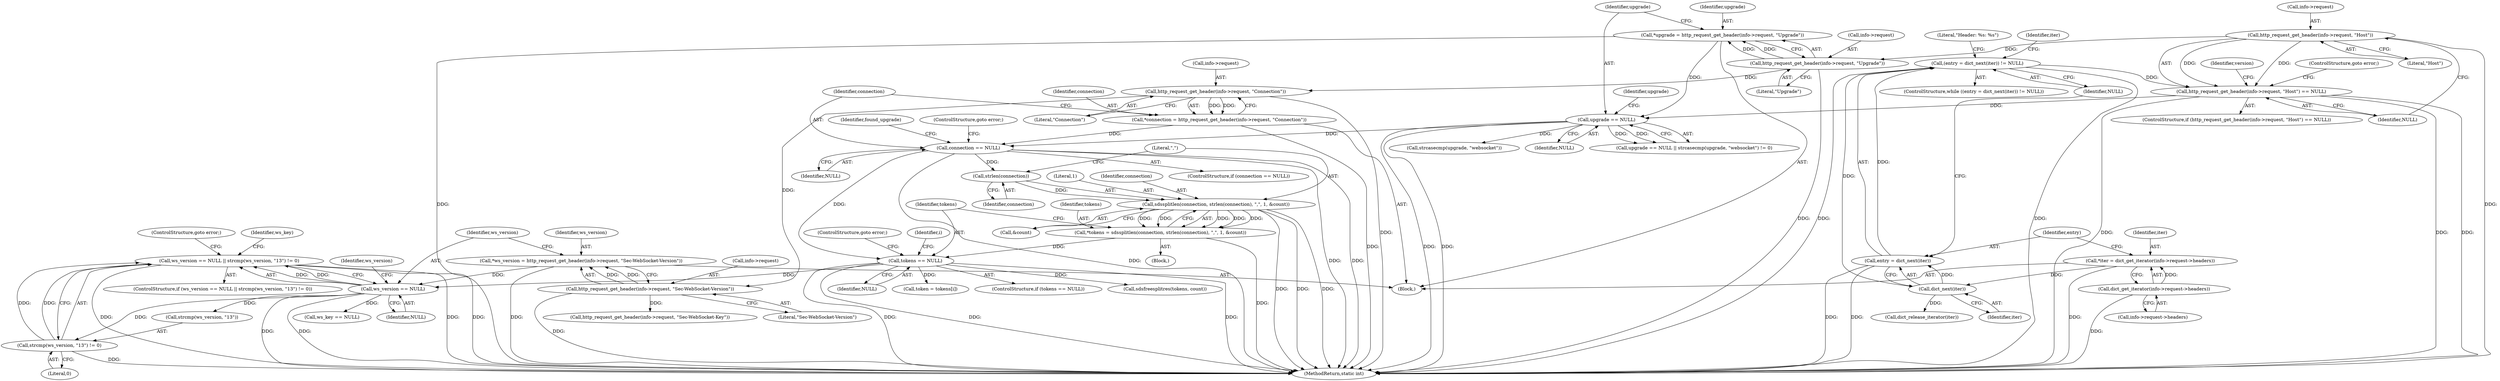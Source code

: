 digraph "0_viabtc_exchange_server_4a7c27bfe98f409623d4d857894d017ff0672cc9#diff-515c81af848352583bff286d6224875f_2@API" {
"1000316" [label="(Call,ws_version == NULL || strcmp(ws_version, \"13\") != 0)"];
"1000317" [label="(Call,ws_version == NULL)"];
"1000308" [label="(Call,*ws_version = http_request_get_header(info->request, \"Sec-WebSocket-Version\"))"];
"1000310" [label="(Call,http_request_get_header(info->request, \"Sec-WebSocket-Version\"))"];
"1000236" [label="(Call,http_request_get_header(info->request, \"Connection\"))"];
"1000217" [label="(Call,http_request_get_header(info->request, \"Upgrade\"))"];
"1000186" [label="(Call,http_request_get_header(info->request, \"Host\"))"];
"1000265" [label="(Call,tokens == NULL)"];
"1000254" [label="(Call,*tokens = sdssplitlen(connection, strlen(connection), \",\", 1, &count))"];
"1000256" [label="(Call,sdssplitlen(connection, strlen(connection), \",\", 1, &count))"];
"1000258" [label="(Call,strlen(connection))"];
"1000242" [label="(Call,connection == NULL)"];
"1000234" [label="(Call,*connection = http_request_get_header(info->request, \"Connection\"))"];
"1000224" [label="(Call,upgrade == NULL)"];
"1000215" [label="(Call,*upgrade = http_request_get_header(info->request, \"Upgrade\"))"];
"1000185" [label="(Call,http_request_get_header(info->request, \"Host\") == NULL)"];
"1000154" [label="(Call,(entry = dict_next(iter)) != NULL)"];
"1000155" [label="(Call,entry = dict_next(iter))"];
"1000157" [label="(Call,dict_next(iter))"];
"1000145" [label="(Call,*iter = dict_get_iterator(info->request->headers))"];
"1000147" [label="(Call,dict_get_iterator(info->request->headers))"];
"1000320" [label="(Call,strcmp(ws_version, \"13\") != 0)"];
"1000154" [label="(Call,(entry = dict_next(iter)) != NULL)"];
"1000479" [label="(MethodReturn,static int)"];
"1000268" [label="(ControlStructure,goto error;)"];
"1000260" [label="(Literal,\",\")"];
"1000148" [label="(Call,info->request->headers)"];
"1000228" [label="(Call,strcasecmp(upgrade, \"websocket\"))"];
"1000195" [label="(Identifier,version)"];
"1000190" [label="(Literal,\"Host\")"];
"1000254" [label="(Call,*tokens = sdssplitlen(connection, strlen(connection), \",\", 1, &count))"];
"1000315" [label="(ControlStructure,if (ws_version == NULL || strcmp(ws_version, \"13\") != 0))"];
"1000316" [label="(Call,ws_version == NULL || strcmp(ws_version, \"13\") != 0)"];
"1000309" [label="(Identifier,ws_version)"];
"1000234" [label="(Call,*connection = http_request_get_header(info->request, \"Connection\"))"];
"1000217" [label="(Call,http_request_get_header(info->request, \"Upgrade\"))"];
"1000185" [label="(Call,http_request_get_header(info->request, \"Host\") == NULL)"];
"1000261" [label="(Literal,1)"];
"1000321" [label="(Call,strcmp(ws_version, \"13\"))"];
"1000245" [label="(ControlStructure,goto error;)"];
"1000318" [label="(Identifier,ws_version)"];
"1000256" [label="(Call,sdssplitlen(connection, strlen(connection), \",\", 1, &count))"];
"1000229" [label="(Identifier,upgrade)"];
"1000325" [label="(ControlStructure,goto error;)"];
"1000236" [label="(Call,http_request_get_header(info->request, \"Connection\"))"];
"1000216" [label="(Identifier,upgrade)"];
"1000320" [label="(Call,strcmp(ws_version, \"13\") != 0)"];
"1000155" [label="(Call,entry = dict_next(iter))"];
"1000328" [label="(Identifier,ws_key)"];
"1000322" [label="(Identifier,ws_version)"];
"1000224" [label="(Call,upgrade == NULL)"];
"1000218" [label="(Call,info->request)"];
"1000226" [label="(Identifier,NULL)"];
"1000174" [label="(Identifier,iter)"];
"1000311" [label="(Call,info->request)"];
"1000237" [label="(Call,info->request)"];
"1000225" [label="(Identifier,upgrade)"];
"1000159" [label="(Identifier,NULL)"];
"1000192" [label="(ControlStructure,goto error;)"];
"1000241" [label="(ControlStructure,if (connection == NULL))"];
"1000317" [label="(Call,ws_version == NULL)"];
"1000257" [label="(Identifier,connection)"];
"1000259" [label="(Identifier,connection)"];
"1000265" [label="(Call,tokens == NULL)"];
"1000187" [label="(Call,info->request)"];
"1000235" [label="(Identifier,connection)"];
"1000162" [label="(Literal,\"Header: %s: %s\")"];
"1000145" [label="(Call,*iter = dict_get_iterator(info->request->headers))"];
"1000262" [label="(Call,&count)"];
"1000240" [label="(Literal,\"Connection\")"];
"1000308" [label="(Call,*ws_version = http_request_get_header(info->request, \"Sec-WebSocket-Version\"))"];
"1000267" [label="(Identifier,NULL)"];
"1000244" [label="(Identifier,NULL)"];
"1000186" [label="(Call,http_request_get_header(info->request, \"Host\"))"];
"1000324" [label="(Literal,0)"];
"1000243" [label="(Identifier,connection)"];
"1000281" [label="(Call,token = tokens[i])"];
"1000272" [label="(Identifier,i)"];
"1000335" [label="(Call,ws_key == NULL)"];
"1000242" [label="(Call,connection == NULL)"];
"1000250" [label="(Identifier,found_upgrade)"];
"1000153" [label="(ControlStructure,while ((entry = dict_next(iter)) != NULL))"];
"1000329" [label="(Call,http_request_get_header(info->request, \"Sec-WebSocket-Key\"))"];
"1000264" [label="(ControlStructure,if (tokens == NULL))"];
"1000173" [label="(Call,dict_release_iterator(iter))"];
"1000258" [label="(Call,strlen(connection))"];
"1000221" [label="(Literal,\"Upgrade\")"];
"1000215" [label="(Call,*upgrade = http_request_get_header(info->request, \"Upgrade\"))"];
"1000146" [label="(Identifier,iter)"];
"1000319" [label="(Identifier,NULL)"];
"1000310" [label="(Call,http_request_get_header(info->request, \"Sec-WebSocket-Version\"))"];
"1000255" [label="(Identifier,tokens)"];
"1000156" [label="(Identifier,entry)"];
"1000247" [label="(Block,)"];
"1000266" [label="(Identifier,tokens)"];
"1000158" [label="(Identifier,iter)"];
"1000184" [label="(ControlStructure,if (http_request_get_header(info->request, \"Host\") == NULL))"];
"1000191" [label="(Identifier,NULL)"];
"1000223" [label="(Call,upgrade == NULL || strcasecmp(upgrade, \"websocket\") != 0)"];
"1000147" [label="(Call,dict_get_iterator(info->request->headers))"];
"1000157" [label="(Call,dict_next(iter))"];
"1000102" [label="(Block,)"];
"1000314" [label="(Literal,\"Sec-WebSocket-Version\")"];
"1000300" [label="(Call,sdsfreesplitres(tokens, count))"];
"1000316" -> "1000315"  [label="AST: "];
"1000316" -> "1000317"  [label="CFG: "];
"1000316" -> "1000320"  [label="CFG: "];
"1000317" -> "1000316"  [label="AST: "];
"1000320" -> "1000316"  [label="AST: "];
"1000325" -> "1000316"  [label="CFG: "];
"1000328" -> "1000316"  [label="CFG: "];
"1000316" -> "1000479"  [label="DDG: "];
"1000316" -> "1000479"  [label="DDG: "];
"1000316" -> "1000479"  [label="DDG: "];
"1000317" -> "1000316"  [label="DDG: "];
"1000317" -> "1000316"  [label="DDG: "];
"1000320" -> "1000316"  [label="DDG: "];
"1000320" -> "1000316"  [label="DDG: "];
"1000317" -> "1000319"  [label="CFG: "];
"1000318" -> "1000317"  [label="AST: "];
"1000319" -> "1000317"  [label="AST: "];
"1000322" -> "1000317"  [label="CFG: "];
"1000317" -> "1000479"  [label="DDG: "];
"1000317" -> "1000479"  [label="DDG: "];
"1000308" -> "1000317"  [label="DDG: "];
"1000265" -> "1000317"  [label="DDG: "];
"1000317" -> "1000320"  [label="DDG: "];
"1000317" -> "1000321"  [label="DDG: "];
"1000317" -> "1000335"  [label="DDG: "];
"1000308" -> "1000102"  [label="AST: "];
"1000308" -> "1000310"  [label="CFG: "];
"1000309" -> "1000308"  [label="AST: "];
"1000310" -> "1000308"  [label="AST: "];
"1000318" -> "1000308"  [label="CFG: "];
"1000308" -> "1000479"  [label="DDG: "];
"1000310" -> "1000308"  [label="DDG: "];
"1000310" -> "1000308"  [label="DDG: "];
"1000310" -> "1000314"  [label="CFG: "];
"1000311" -> "1000310"  [label="AST: "];
"1000314" -> "1000310"  [label="AST: "];
"1000310" -> "1000479"  [label="DDG: "];
"1000236" -> "1000310"  [label="DDG: "];
"1000310" -> "1000329"  [label="DDG: "];
"1000236" -> "1000234"  [label="AST: "];
"1000236" -> "1000240"  [label="CFG: "];
"1000237" -> "1000236"  [label="AST: "];
"1000240" -> "1000236"  [label="AST: "];
"1000234" -> "1000236"  [label="CFG: "];
"1000236" -> "1000479"  [label="DDG: "];
"1000236" -> "1000234"  [label="DDG: "];
"1000236" -> "1000234"  [label="DDG: "];
"1000217" -> "1000236"  [label="DDG: "];
"1000217" -> "1000215"  [label="AST: "];
"1000217" -> "1000221"  [label="CFG: "];
"1000218" -> "1000217"  [label="AST: "];
"1000221" -> "1000217"  [label="AST: "];
"1000215" -> "1000217"  [label="CFG: "];
"1000217" -> "1000479"  [label="DDG: "];
"1000217" -> "1000215"  [label="DDG: "];
"1000217" -> "1000215"  [label="DDG: "];
"1000186" -> "1000217"  [label="DDG: "];
"1000186" -> "1000185"  [label="AST: "];
"1000186" -> "1000190"  [label="CFG: "];
"1000187" -> "1000186"  [label="AST: "];
"1000190" -> "1000186"  [label="AST: "];
"1000191" -> "1000186"  [label="CFG: "];
"1000186" -> "1000479"  [label="DDG: "];
"1000186" -> "1000185"  [label="DDG: "];
"1000186" -> "1000185"  [label="DDG: "];
"1000265" -> "1000264"  [label="AST: "];
"1000265" -> "1000267"  [label="CFG: "];
"1000266" -> "1000265"  [label="AST: "];
"1000267" -> "1000265"  [label="AST: "];
"1000268" -> "1000265"  [label="CFG: "];
"1000272" -> "1000265"  [label="CFG: "];
"1000265" -> "1000479"  [label="DDG: "];
"1000265" -> "1000479"  [label="DDG: "];
"1000265" -> "1000479"  [label="DDG: "];
"1000254" -> "1000265"  [label="DDG: "];
"1000242" -> "1000265"  [label="DDG: "];
"1000265" -> "1000281"  [label="DDG: "];
"1000265" -> "1000300"  [label="DDG: "];
"1000254" -> "1000247"  [label="AST: "];
"1000254" -> "1000256"  [label="CFG: "];
"1000255" -> "1000254"  [label="AST: "];
"1000256" -> "1000254"  [label="AST: "];
"1000266" -> "1000254"  [label="CFG: "];
"1000254" -> "1000479"  [label="DDG: "];
"1000256" -> "1000254"  [label="DDG: "];
"1000256" -> "1000254"  [label="DDG: "];
"1000256" -> "1000254"  [label="DDG: "];
"1000256" -> "1000254"  [label="DDG: "];
"1000256" -> "1000254"  [label="DDG: "];
"1000256" -> "1000262"  [label="CFG: "];
"1000257" -> "1000256"  [label="AST: "];
"1000258" -> "1000256"  [label="AST: "];
"1000260" -> "1000256"  [label="AST: "];
"1000261" -> "1000256"  [label="AST: "];
"1000262" -> "1000256"  [label="AST: "];
"1000256" -> "1000479"  [label="DDG: "];
"1000256" -> "1000479"  [label="DDG: "];
"1000256" -> "1000479"  [label="DDG: "];
"1000258" -> "1000256"  [label="DDG: "];
"1000258" -> "1000259"  [label="CFG: "];
"1000259" -> "1000258"  [label="AST: "];
"1000260" -> "1000258"  [label="CFG: "];
"1000242" -> "1000258"  [label="DDG: "];
"1000242" -> "1000241"  [label="AST: "];
"1000242" -> "1000244"  [label="CFG: "];
"1000243" -> "1000242"  [label="AST: "];
"1000244" -> "1000242"  [label="AST: "];
"1000245" -> "1000242"  [label="CFG: "];
"1000250" -> "1000242"  [label="CFG: "];
"1000242" -> "1000479"  [label="DDG: "];
"1000242" -> "1000479"  [label="DDG: "];
"1000242" -> "1000479"  [label="DDG: "];
"1000234" -> "1000242"  [label="DDG: "];
"1000224" -> "1000242"  [label="DDG: "];
"1000234" -> "1000102"  [label="AST: "];
"1000235" -> "1000234"  [label="AST: "];
"1000243" -> "1000234"  [label="CFG: "];
"1000234" -> "1000479"  [label="DDG: "];
"1000224" -> "1000223"  [label="AST: "];
"1000224" -> "1000226"  [label="CFG: "];
"1000225" -> "1000224"  [label="AST: "];
"1000226" -> "1000224"  [label="AST: "];
"1000229" -> "1000224"  [label="CFG: "];
"1000223" -> "1000224"  [label="CFG: "];
"1000224" -> "1000479"  [label="DDG: "];
"1000224" -> "1000479"  [label="DDG: "];
"1000224" -> "1000223"  [label="DDG: "];
"1000224" -> "1000223"  [label="DDG: "];
"1000215" -> "1000224"  [label="DDG: "];
"1000185" -> "1000224"  [label="DDG: "];
"1000224" -> "1000228"  [label="DDG: "];
"1000215" -> "1000102"  [label="AST: "];
"1000216" -> "1000215"  [label="AST: "];
"1000225" -> "1000215"  [label="CFG: "];
"1000215" -> "1000479"  [label="DDG: "];
"1000185" -> "1000184"  [label="AST: "];
"1000185" -> "1000191"  [label="CFG: "];
"1000191" -> "1000185"  [label="AST: "];
"1000192" -> "1000185"  [label="CFG: "];
"1000195" -> "1000185"  [label="CFG: "];
"1000185" -> "1000479"  [label="DDG: "];
"1000185" -> "1000479"  [label="DDG: "];
"1000185" -> "1000479"  [label="DDG: "];
"1000154" -> "1000185"  [label="DDG: "];
"1000154" -> "1000153"  [label="AST: "];
"1000154" -> "1000159"  [label="CFG: "];
"1000155" -> "1000154"  [label="AST: "];
"1000159" -> "1000154"  [label="AST: "];
"1000162" -> "1000154"  [label="CFG: "];
"1000174" -> "1000154"  [label="CFG: "];
"1000154" -> "1000479"  [label="DDG: "];
"1000154" -> "1000479"  [label="DDG: "];
"1000155" -> "1000154"  [label="DDG: "];
"1000157" -> "1000154"  [label="DDG: "];
"1000155" -> "1000157"  [label="CFG: "];
"1000156" -> "1000155"  [label="AST: "];
"1000157" -> "1000155"  [label="AST: "];
"1000159" -> "1000155"  [label="CFG: "];
"1000155" -> "1000479"  [label="DDG: "];
"1000155" -> "1000479"  [label="DDG: "];
"1000157" -> "1000155"  [label="DDG: "];
"1000157" -> "1000158"  [label="CFG: "];
"1000158" -> "1000157"  [label="AST: "];
"1000145" -> "1000157"  [label="DDG: "];
"1000157" -> "1000173"  [label="DDG: "];
"1000145" -> "1000102"  [label="AST: "];
"1000145" -> "1000147"  [label="CFG: "];
"1000146" -> "1000145"  [label="AST: "];
"1000147" -> "1000145"  [label="AST: "];
"1000156" -> "1000145"  [label="CFG: "];
"1000145" -> "1000479"  [label="DDG: "];
"1000147" -> "1000145"  [label="DDG: "];
"1000147" -> "1000148"  [label="CFG: "];
"1000148" -> "1000147"  [label="AST: "];
"1000147" -> "1000479"  [label="DDG: "];
"1000320" -> "1000324"  [label="CFG: "];
"1000321" -> "1000320"  [label="AST: "];
"1000324" -> "1000320"  [label="AST: "];
"1000320" -> "1000479"  [label="DDG: "];
}
